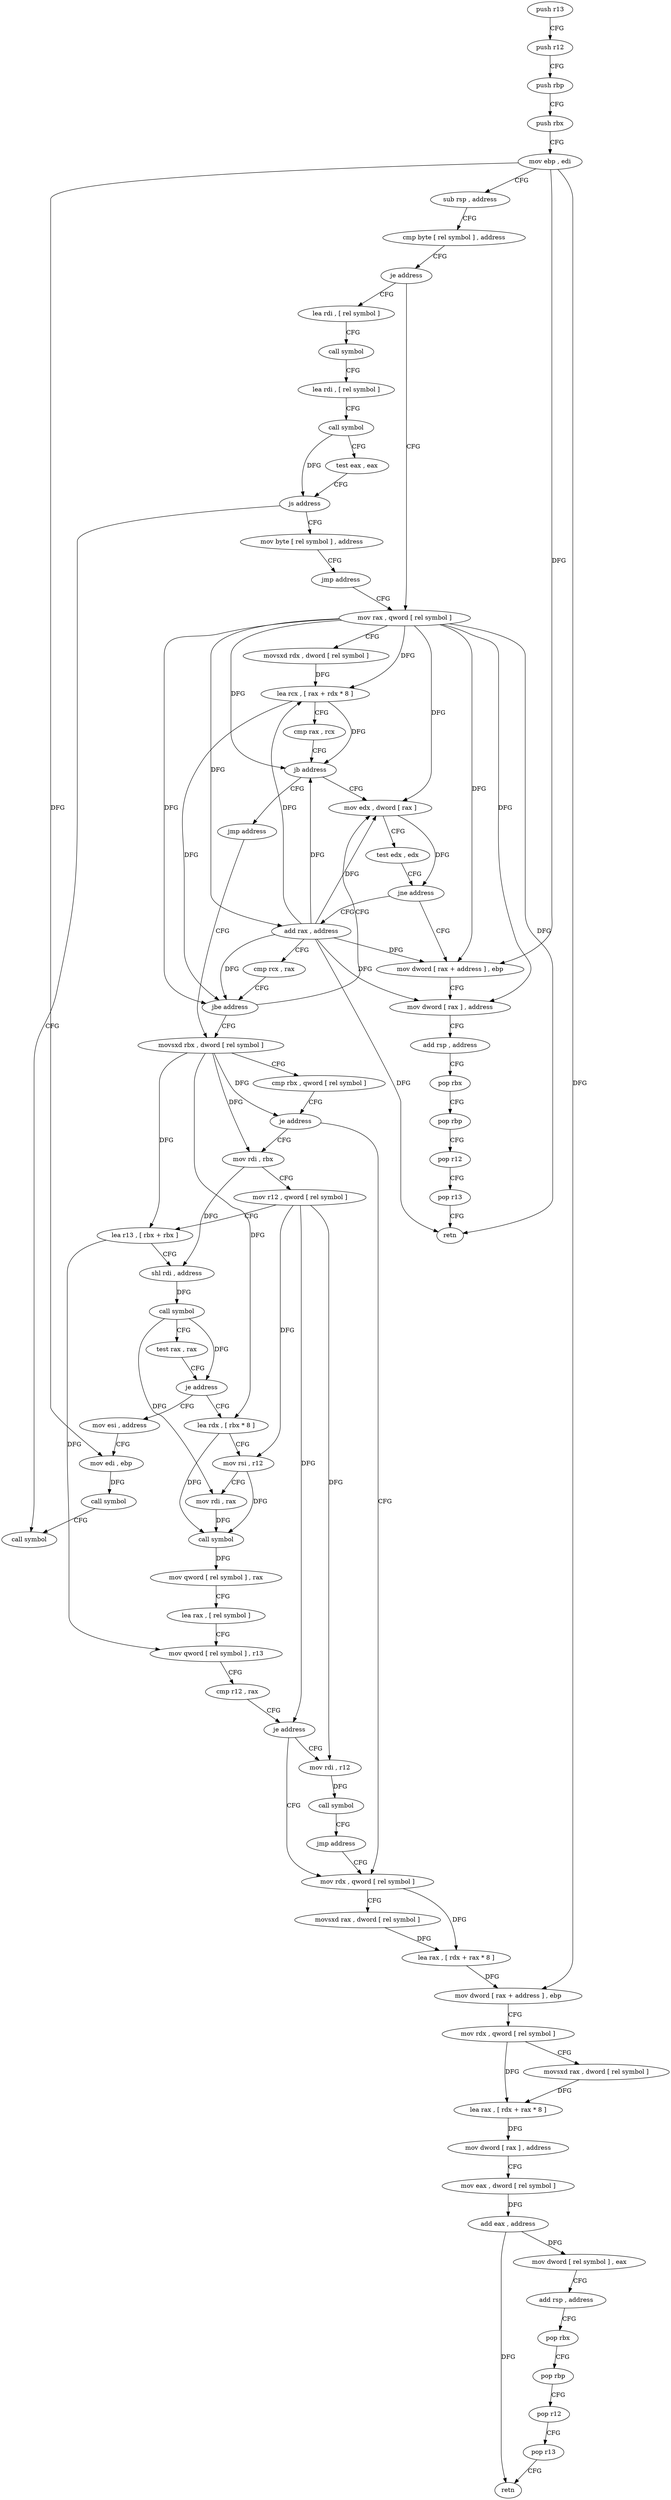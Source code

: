 digraph "func" {
"284832" [label = "push r13" ]
"284834" [label = "push r12" ]
"284836" [label = "push rbp" ]
"284837" [label = "push rbx" ]
"284838" [label = "mov ebp , edi" ]
"284840" [label = "sub rsp , address" ]
"284844" [label = "cmp byte [ rel symbol ] , address" ]
"284851" [label = "je address" ]
"285024" [label = "lea rdi , [ rel symbol ]" ]
"284857" [label = "mov rax , qword [ rel symbol ]" ]
"285031" [label = "call symbol" ]
"285036" [label = "lea rdi , [ rel symbol ]" ]
"285043" [label = "call symbol" ]
"285048" [label = "test eax , eax" ]
"285050" [label = "js address" ]
"285166" [label = "call symbol" ]
"285052" [label = "mov byte [ rel symbol ] , address" ]
"284864" [label = "movsxd rdx , dword [ rel symbol ]" ]
"284871" [label = "lea rcx , [ rax + rdx * 8 ]" ]
"284875" [label = "cmp rax , rcx" ]
"284878" [label = "jb address" ]
"284897" [label = "mov edx , dword [ rax ]" ]
"284880" [label = "jmp address" ]
"285059" [label = "jmp address" ]
"284899" [label = "test edx , edx" ]
"284901" [label = "jne address" ]
"284888" [label = "add rax , address" ]
"284903" [label = "mov dword [ rax + address ] , ebp" ]
"284928" [label = "movsxd rbx , dword [ rel symbol ]" ]
"284892" [label = "cmp rcx , rax" ]
"284895" [label = "jbe address" ]
"284906" [label = "mov dword [ rax ] , address" ]
"284912" [label = "add rsp , address" ]
"284916" [label = "pop rbx" ]
"284917" [label = "pop rbp" ]
"284918" [label = "pop r12" ]
"284920" [label = "pop r13" ]
"284922" [label = "retn" ]
"284935" [label = "cmp rbx , qword [ rel symbol ]" ]
"284942" [label = "je address" ]
"285064" [label = "mov rdi , rbx" ]
"284944" [label = "mov rdx , qword [ rel symbol ]" ]
"285067" [label = "mov r12 , qword [ rel symbol ]" ]
"285074" [label = "lea r13 , [ rbx + rbx ]" ]
"285078" [label = "shl rdi , address" ]
"285082" [label = "call symbol" ]
"285087" [label = "test rax , rax" ]
"285090" [label = "je address" ]
"285154" [label = "mov esi , address" ]
"285092" [label = "lea rdx , [ rbx * 8 ]" ]
"284951" [label = "movsxd rax , dword [ rel symbol ]" ]
"284958" [label = "lea rax , [ rdx + rax * 8 ]" ]
"284962" [label = "mov dword [ rax + address ] , ebp" ]
"284965" [label = "mov rdx , qword [ rel symbol ]" ]
"284972" [label = "movsxd rax , dword [ rel symbol ]" ]
"284979" [label = "lea rax , [ rdx + rax * 8 ]" ]
"284983" [label = "mov dword [ rax ] , address" ]
"284989" [label = "mov eax , dword [ rel symbol ]" ]
"284995" [label = "add eax , address" ]
"284998" [label = "mov dword [ rel symbol ] , eax" ]
"285004" [label = "add rsp , address" ]
"285008" [label = "pop rbx" ]
"285009" [label = "pop rbp" ]
"285010" [label = "pop r12" ]
"285012" [label = "pop r13" ]
"285014" [label = "retn" ]
"285159" [label = "mov edi , ebp" ]
"285161" [label = "call symbol" ]
"285100" [label = "mov rsi , r12" ]
"285103" [label = "mov rdi , rax" ]
"285106" [label = "call symbol" ]
"285111" [label = "mov qword [ rel symbol ] , rax" ]
"285118" [label = "lea rax , [ rel symbol ]" ]
"285125" [label = "mov qword [ rel symbol ] , r13" ]
"285132" [label = "cmp r12 , rax" ]
"285135" [label = "je address" ]
"285141" [label = "mov rdi , r12" ]
"285144" [label = "call symbol" ]
"285149" [label = "jmp address" ]
"284832" -> "284834" [ label = "CFG" ]
"284834" -> "284836" [ label = "CFG" ]
"284836" -> "284837" [ label = "CFG" ]
"284837" -> "284838" [ label = "CFG" ]
"284838" -> "284840" [ label = "CFG" ]
"284838" -> "284903" [ label = "DFG" ]
"284838" -> "284962" [ label = "DFG" ]
"284838" -> "285159" [ label = "DFG" ]
"284840" -> "284844" [ label = "CFG" ]
"284844" -> "284851" [ label = "CFG" ]
"284851" -> "285024" [ label = "CFG" ]
"284851" -> "284857" [ label = "CFG" ]
"285024" -> "285031" [ label = "CFG" ]
"284857" -> "284864" [ label = "CFG" ]
"284857" -> "284871" [ label = "DFG" ]
"284857" -> "284878" [ label = "DFG" ]
"284857" -> "284897" [ label = "DFG" ]
"284857" -> "284888" [ label = "DFG" ]
"284857" -> "284895" [ label = "DFG" ]
"284857" -> "284903" [ label = "DFG" ]
"284857" -> "284906" [ label = "DFG" ]
"284857" -> "284922" [ label = "DFG" ]
"285031" -> "285036" [ label = "CFG" ]
"285036" -> "285043" [ label = "CFG" ]
"285043" -> "285048" [ label = "CFG" ]
"285043" -> "285050" [ label = "DFG" ]
"285048" -> "285050" [ label = "CFG" ]
"285050" -> "285166" [ label = "CFG" ]
"285050" -> "285052" [ label = "CFG" ]
"285052" -> "285059" [ label = "CFG" ]
"284864" -> "284871" [ label = "DFG" ]
"284871" -> "284875" [ label = "CFG" ]
"284871" -> "284878" [ label = "DFG" ]
"284871" -> "284895" [ label = "DFG" ]
"284875" -> "284878" [ label = "CFG" ]
"284878" -> "284897" [ label = "CFG" ]
"284878" -> "284880" [ label = "CFG" ]
"284897" -> "284899" [ label = "CFG" ]
"284897" -> "284901" [ label = "DFG" ]
"284880" -> "284928" [ label = "CFG" ]
"285059" -> "284857" [ label = "CFG" ]
"284899" -> "284901" [ label = "CFG" ]
"284901" -> "284888" [ label = "CFG" ]
"284901" -> "284903" [ label = "CFG" ]
"284888" -> "284892" [ label = "CFG" ]
"284888" -> "284897" [ label = "DFG" ]
"284888" -> "284871" [ label = "DFG" ]
"284888" -> "284878" [ label = "DFG" ]
"284888" -> "284895" [ label = "DFG" ]
"284888" -> "284903" [ label = "DFG" ]
"284888" -> "284906" [ label = "DFG" ]
"284888" -> "284922" [ label = "DFG" ]
"284903" -> "284906" [ label = "CFG" ]
"284928" -> "284935" [ label = "CFG" ]
"284928" -> "284942" [ label = "DFG" ]
"284928" -> "285064" [ label = "DFG" ]
"284928" -> "285074" [ label = "DFG" ]
"284928" -> "285092" [ label = "DFG" ]
"284892" -> "284895" [ label = "CFG" ]
"284895" -> "284928" [ label = "CFG" ]
"284895" -> "284897" [ label = "CFG" ]
"284906" -> "284912" [ label = "CFG" ]
"284912" -> "284916" [ label = "CFG" ]
"284916" -> "284917" [ label = "CFG" ]
"284917" -> "284918" [ label = "CFG" ]
"284918" -> "284920" [ label = "CFG" ]
"284920" -> "284922" [ label = "CFG" ]
"284935" -> "284942" [ label = "CFG" ]
"284942" -> "285064" [ label = "CFG" ]
"284942" -> "284944" [ label = "CFG" ]
"285064" -> "285067" [ label = "CFG" ]
"285064" -> "285078" [ label = "DFG" ]
"284944" -> "284951" [ label = "CFG" ]
"284944" -> "284958" [ label = "DFG" ]
"285067" -> "285074" [ label = "CFG" ]
"285067" -> "285100" [ label = "DFG" ]
"285067" -> "285135" [ label = "DFG" ]
"285067" -> "285141" [ label = "DFG" ]
"285074" -> "285078" [ label = "CFG" ]
"285074" -> "285125" [ label = "DFG" ]
"285078" -> "285082" [ label = "DFG" ]
"285082" -> "285087" [ label = "CFG" ]
"285082" -> "285090" [ label = "DFG" ]
"285082" -> "285103" [ label = "DFG" ]
"285087" -> "285090" [ label = "CFG" ]
"285090" -> "285154" [ label = "CFG" ]
"285090" -> "285092" [ label = "CFG" ]
"285154" -> "285159" [ label = "CFG" ]
"285092" -> "285100" [ label = "CFG" ]
"285092" -> "285106" [ label = "DFG" ]
"284951" -> "284958" [ label = "DFG" ]
"284958" -> "284962" [ label = "DFG" ]
"284962" -> "284965" [ label = "CFG" ]
"284965" -> "284972" [ label = "CFG" ]
"284965" -> "284979" [ label = "DFG" ]
"284972" -> "284979" [ label = "DFG" ]
"284979" -> "284983" [ label = "DFG" ]
"284983" -> "284989" [ label = "CFG" ]
"284989" -> "284995" [ label = "DFG" ]
"284995" -> "284998" [ label = "DFG" ]
"284995" -> "285014" [ label = "DFG" ]
"284998" -> "285004" [ label = "CFG" ]
"285004" -> "285008" [ label = "CFG" ]
"285008" -> "285009" [ label = "CFG" ]
"285009" -> "285010" [ label = "CFG" ]
"285010" -> "285012" [ label = "CFG" ]
"285012" -> "285014" [ label = "CFG" ]
"285159" -> "285161" [ label = "DFG" ]
"285161" -> "285166" [ label = "CFG" ]
"285100" -> "285103" [ label = "CFG" ]
"285100" -> "285106" [ label = "DFG" ]
"285103" -> "285106" [ label = "DFG" ]
"285106" -> "285111" [ label = "DFG" ]
"285111" -> "285118" [ label = "CFG" ]
"285118" -> "285125" [ label = "CFG" ]
"285125" -> "285132" [ label = "CFG" ]
"285132" -> "285135" [ label = "CFG" ]
"285135" -> "284944" [ label = "CFG" ]
"285135" -> "285141" [ label = "CFG" ]
"285141" -> "285144" [ label = "DFG" ]
"285144" -> "285149" [ label = "CFG" ]
"285149" -> "284944" [ label = "CFG" ]
}
